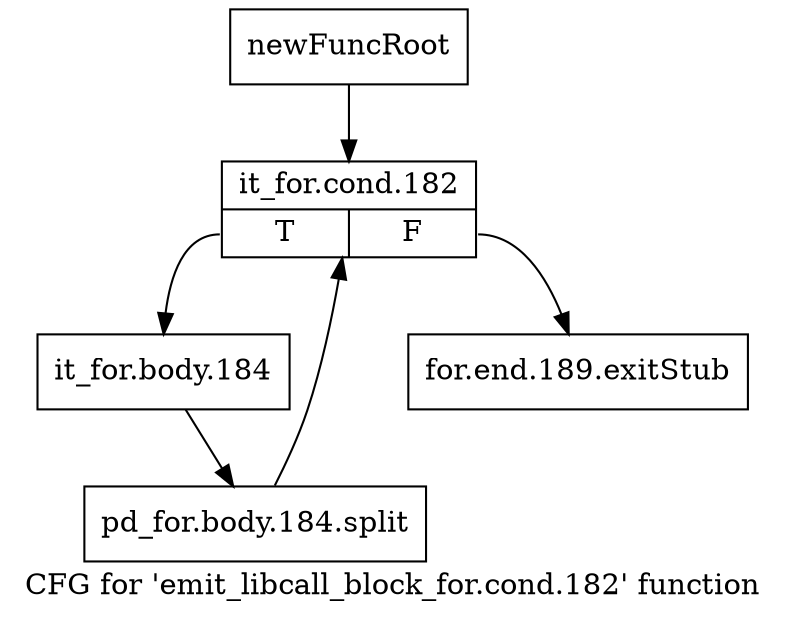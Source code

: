 digraph "CFG for 'emit_libcall_block_for.cond.182' function" {
	label="CFG for 'emit_libcall_block_for.cond.182' function";

	Node0xb6f0ab0 [shape=record,label="{newFuncRoot}"];
	Node0xb6f0ab0 -> Node0xb6ff5a0;
	Node0xb6ff550 [shape=record,label="{for.end.189.exitStub}"];
	Node0xb6ff5a0 [shape=record,label="{it_for.cond.182|{<s0>T|<s1>F}}"];
	Node0xb6ff5a0:s0 -> Node0xb6ff5f0;
	Node0xb6ff5a0:s1 -> Node0xb6ff550;
	Node0xb6ff5f0 [shape=record,label="{it_for.body.184}"];
	Node0xb6ff5f0 -> Node0xf96f660;
	Node0xf96f660 [shape=record,label="{pd_for.body.184.split}"];
	Node0xf96f660 -> Node0xb6ff5a0;
}
